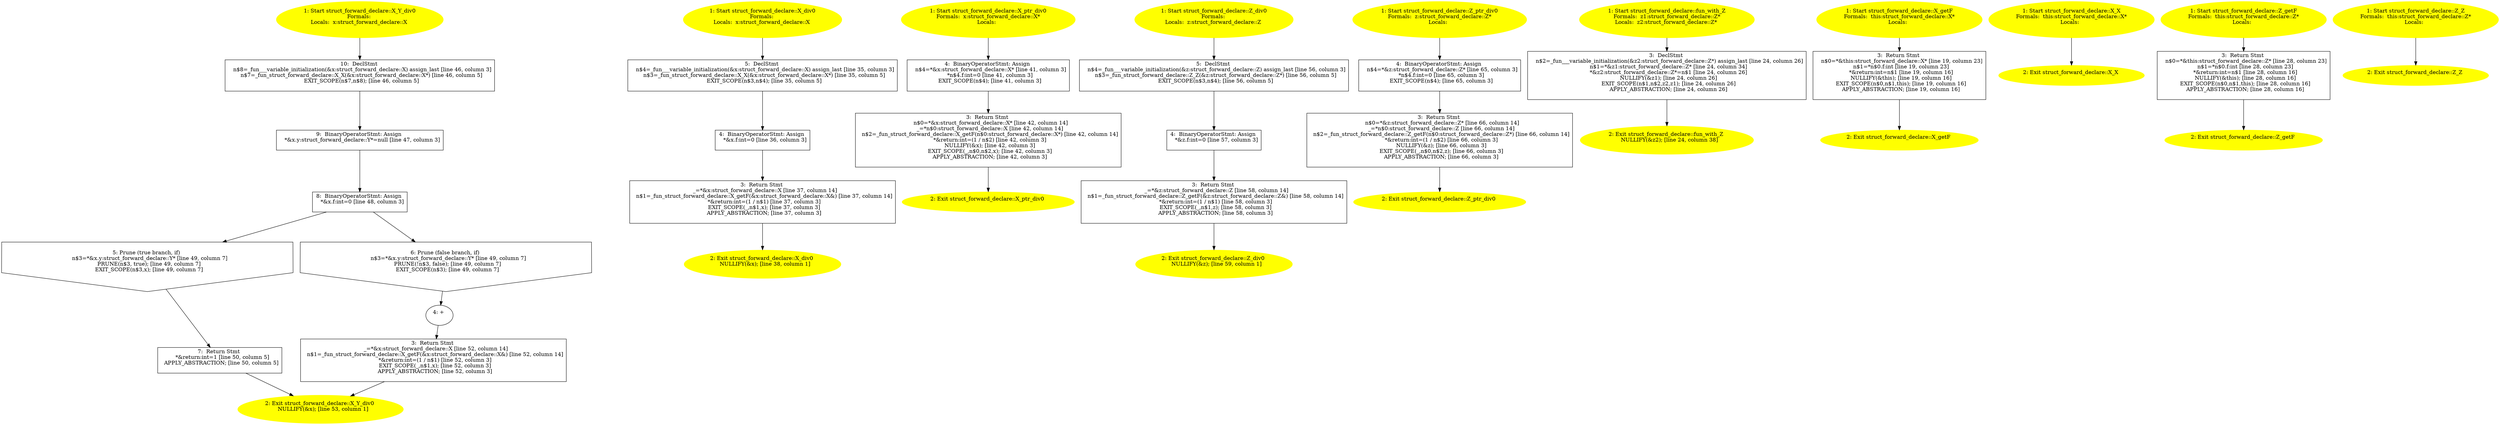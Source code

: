 /* @generated */
digraph cfg {
"X_Y_div0#struct_forward_declare#18042232259689408087.5a34dbeba09cf8550874dbfc508af917_1" [label="1: Start struct_forward_declare::X_Y_div0\nFormals: \nLocals:  x:struct_forward_declare::X \n  " color=yellow style=filled]
	

	 "X_Y_div0#struct_forward_declare#18042232259689408087.5a34dbeba09cf8550874dbfc508af917_1" -> "X_Y_div0#struct_forward_declare#18042232259689408087.5a34dbeba09cf8550874dbfc508af917_10" ;
"X_Y_div0#struct_forward_declare#18042232259689408087.5a34dbeba09cf8550874dbfc508af917_2" [label="2: Exit struct_forward_declare::X_Y_div0 \n   NULLIFY(&x); [line 53, column 1]\n " color=yellow style=filled]
	

"X_Y_div0#struct_forward_declare#18042232259689408087.5a34dbeba09cf8550874dbfc508af917_3" [label="3:  Return Stmt \n   _=*&x:struct_forward_declare::X [line 52, column 14]\n  n$1=_fun_struct_forward_declare::X_getF(&x:struct_forward_declare::X&) [line 52, column 14]\n  *&return:int=(1 / n$1) [line 52, column 3]\n  EXIT_SCOPE(_,n$1,x); [line 52, column 3]\n  APPLY_ABSTRACTION; [line 52, column 3]\n " shape="box"]
	

	 "X_Y_div0#struct_forward_declare#18042232259689408087.5a34dbeba09cf8550874dbfc508af917_3" -> "X_Y_div0#struct_forward_declare#18042232259689408087.5a34dbeba09cf8550874dbfc508af917_2" ;
"X_Y_div0#struct_forward_declare#18042232259689408087.5a34dbeba09cf8550874dbfc508af917_4" [label="4: + \n  " ]
	

	 "X_Y_div0#struct_forward_declare#18042232259689408087.5a34dbeba09cf8550874dbfc508af917_4" -> "X_Y_div0#struct_forward_declare#18042232259689408087.5a34dbeba09cf8550874dbfc508af917_3" ;
"X_Y_div0#struct_forward_declare#18042232259689408087.5a34dbeba09cf8550874dbfc508af917_5" [label="5: Prune (true branch, if) \n   n$3=*&x.y:struct_forward_declare::Y* [line 49, column 7]\n  PRUNE(n$3, true); [line 49, column 7]\n  EXIT_SCOPE(n$3,x); [line 49, column 7]\n " shape="invhouse"]
	

	 "X_Y_div0#struct_forward_declare#18042232259689408087.5a34dbeba09cf8550874dbfc508af917_5" -> "X_Y_div0#struct_forward_declare#18042232259689408087.5a34dbeba09cf8550874dbfc508af917_7" ;
"X_Y_div0#struct_forward_declare#18042232259689408087.5a34dbeba09cf8550874dbfc508af917_6" [label="6: Prune (false branch, if) \n   n$3=*&x.y:struct_forward_declare::Y* [line 49, column 7]\n  PRUNE(!n$3, false); [line 49, column 7]\n  EXIT_SCOPE(n$3); [line 49, column 7]\n " shape="invhouse"]
	

	 "X_Y_div0#struct_forward_declare#18042232259689408087.5a34dbeba09cf8550874dbfc508af917_6" -> "X_Y_div0#struct_forward_declare#18042232259689408087.5a34dbeba09cf8550874dbfc508af917_4" ;
"X_Y_div0#struct_forward_declare#18042232259689408087.5a34dbeba09cf8550874dbfc508af917_7" [label="7:  Return Stmt \n   *&return:int=1 [line 50, column 5]\n  APPLY_ABSTRACTION; [line 50, column 5]\n " shape="box"]
	

	 "X_Y_div0#struct_forward_declare#18042232259689408087.5a34dbeba09cf8550874dbfc508af917_7" -> "X_Y_div0#struct_forward_declare#18042232259689408087.5a34dbeba09cf8550874dbfc508af917_2" ;
"X_Y_div0#struct_forward_declare#18042232259689408087.5a34dbeba09cf8550874dbfc508af917_8" [label="8:  BinaryOperatorStmt: Assign \n   *&x.f:int=0 [line 48, column 3]\n " shape="box"]
	

	 "X_Y_div0#struct_forward_declare#18042232259689408087.5a34dbeba09cf8550874dbfc508af917_8" -> "X_Y_div0#struct_forward_declare#18042232259689408087.5a34dbeba09cf8550874dbfc508af917_5" ;
	 "X_Y_div0#struct_forward_declare#18042232259689408087.5a34dbeba09cf8550874dbfc508af917_8" -> "X_Y_div0#struct_forward_declare#18042232259689408087.5a34dbeba09cf8550874dbfc508af917_6" ;
"X_Y_div0#struct_forward_declare#18042232259689408087.5a34dbeba09cf8550874dbfc508af917_9" [label="9:  BinaryOperatorStmt: Assign \n   *&x.y:struct_forward_declare::Y*=null [line 47, column 3]\n " shape="box"]
	

	 "X_Y_div0#struct_forward_declare#18042232259689408087.5a34dbeba09cf8550874dbfc508af917_9" -> "X_Y_div0#struct_forward_declare#18042232259689408087.5a34dbeba09cf8550874dbfc508af917_8" ;
"X_Y_div0#struct_forward_declare#18042232259689408087.5a34dbeba09cf8550874dbfc508af917_10" [label="10:  DeclStmt \n   n$8=_fun___variable_initialization(&x:struct_forward_declare::X) assign_last [line 46, column 3]\n  n$7=_fun_struct_forward_declare::X_X(&x:struct_forward_declare::X*) [line 46, column 5]\n  EXIT_SCOPE(n$7,n$8); [line 46, column 5]\n " shape="box"]
	

	 "X_Y_div0#struct_forward_declare#18042232259689408087.5a34dbeba09cf8550874dbfc508af917_10" -> "X_Y_div0#struct_forward_declare#18042232259689408087.5a34dbeba09cf8550874dbfc508af917_9" ;
"X_div0#struct_forward_declare#14943490796844086809.e860fd7462df24ba7720802867a02ac2_1" [label="1: Start struct_forward_declare::X_div0\nFormals: \nLocals:  x:struct_forward_declare::X \n  " color=yellow style=filled]
	

	 "X_div0#struct_forward_declare#14943490796844086809.e860fd7462df24ba7720802867a02ac2_1" -> "X_div0#struct_forward_declare#14943490796844086809.e860fd7462df24ba7720802867a02ac2_5" ;
"X_div0#struct_forward_declare#14943490796844086809.e860fd7462df24ba7720802867a02ac2_2" [label="2: Exit struct_forward_declare::X_div0 \n   NULLIFY(&x); [line 38, column 1]\n " color=yellow style=filled]
	

"X_div0#struct_forward_declare#14943490796844086809.e860fd7462df24ba7720802867a02ac2_3" [label="3:  Return Stmt \n   _=*&x:struct_forward_declare::X [line 37, column 14]\n  n$1=_fun_struct_forward_declare::X_getF(&x:struct_forward_declare::X&) [line 37, column 14]\n  *&return:int=(1 / n$1) [line 37, column 3]\n  EXIT_SCOPE(_,n$1,x); [line 37, column 3]\n  APPLY_ABSTRACTION; [line 37, column 3]\n " shape="box"]
	

	 "X_div0#struct_forward_declare#14943490796844086809.e860fd7462df24ba7720802867a02ac2_3" -> "X_div0#struct_forward_declare#14943490796844086809.e860fd7462df24ba7720802867a02ac2_2" ;
"X_div0#struct_forward_declare#14943490796844086809.e860fd7462df24ba7720802867a02ac2_4" [label="4:  BinaryOperatorStmt: Assign \n   *&x.f:int=0 [line 36, column 3]\n " shape="box"]
	

	 "X_div0#struct_forward_declare#14943490796844086809.e860fd7462df24ba7720802867a02ac2_4" -> "X_div0#struct_forward_declare#14943490796844086809.e860fd7462df24ba7720802867a02ac2_3" ;
"X_div0#struct_forward_declare#14943490796844086809.e860fd7462df24ba7720802867a02ac2_5" [label="5:  DeclStmt \n   n$4=_fun___variable_initialization(&x:struct_forward_declare::X) assign_last [line 35, column 3]\n  n$3=_fun_struct_forward_declare::X_X(&x:struct_forward_declare::X*) [line 35, column 5]\n  EXIT_SCOPE(n$3,n$4); [line 35, column 5]\n " shape="box"]
	

	 "X_div0#struct_forward_declare#14943490796844086809.e860fd7462df24ba7720802867a02ac2_5" -> "X_div0#struct_forward_declare#14943490796844086809.e860fd7462df24ba7720802867a02ac2_4" ;
"X_ptr_div0#struct_forward_declare(class struct_forward_declare::X)#16748991602723853091.a5c80332fff139355cc770fc0a47092e_1" [label="1: Start struct_forward_declare::X_ptr_div0\nFormals:  x:struct_forward_declare::X*\nLocals:  \n  " color=yellow style=filled]
	

	 "X_ptr_div0#struct_forward_declare(class struct_forward_declare::X)#16748991602723853091.a5c80332fff139355cc770fc0a47092e_1" -> "X_ptr_div0#struct_forward_declare(class struct_forward_declare::X)#16748991602723853091.a5c80332fff139355cc770fc0a47092e_4" ;
"X_ptr_div0#struct_forward_declare(class struct_forward_declare::X)#16748991602723853091.a5c80332fff139355cc770fc0a47092e_2" [label="2: Exit struct_forward_declare::X_ptr_div0 \n  " color=yellow style=filled]
	

"X_ptr_div0#struct_forward_declare(class struct_forward_declare::X)#16748991602723853091.a5c80332fff139355cc770fc0a47092e_3" [label="3:  Return Stmt \n   n$0=*&x:struct_forward_declare::X* [line 42, column 14]\n  _=*n$0:struct_forward_declare::X [line 42, column 14]\n  n$2=_fun_struct_forward_declare::X_getF(n$0:struct_forward_declare::X*) [line 42, column 14]\n  *&return:int=(1 / n$2) [line 42, column 3]\n  NULLIFY(&x); [line 42, column 3]\n  EXIT_SCOPE(_,n$0,n$2,x); [line 42, column 3]\n  APPLY_ABSTRACTION; [line 42, column 3]\n " shape="box"]
	

	 "X_ptr_div0#struct_forward_declare(class struct_forward_declare::X)#16748991602723853091.a5c80332fff139355cc770fc0a47092e_3" -> "X_ptr_div0#struct_forward_declare(class struct_forward_declare::X)#16748991602723853091.a5c80332fff139355cc770fc0a47092e_2" ;
"X_ptr_div0#struct_forward_declare(class struct_forward_declare::X)#16748991602723853091.a5c80332fff139355cc770fc0a47092e_4" [label="4:  BinaryOperatorStmt: Assign \n   n$4=*&x:struct_forward_declare::X* [line 41, column 3]\n  *n$4.f:int=0 [line 41, column 3]\n  EXIT_SCOPE(n$4); [line 41, column 3]\n " shape="box"]
	

	 "X_ptr_div0#struct_forward_declare(class struct_forward_declare::X)#16748991602723853091.a5c80332fff139355cc770fc0a47092e_4" -> "X_ptr_div0#struct_forward_declare(class struct_forward_declare::X)#16748991602723853091.a5c80332fff139355cc770fc0a47092e_3" ;
"Z_div0#struct_forward_declare#1627203008264837059.744970cb2a0863ceafbc26504cb09faf_1" [label="1: Start struct_forward_declare::Z_div0\nFormals: \nLocals:  z:struct_forward_declare::Z \n  " color=yellow style=filled]
	

	 "Z_div0#struct_forward_declare#1627203008264837059.744970cb2a0863ceafbc26504cb09faf_1" -> "Z_div0#struct_forward_declare#1627203008264837059.744970cb2a0863ceafbc26504cb09faf_5" ;
"Z_div0#struct_forward_declare#1627203008264837059.744970cb2a0863ceafbc26504cb09faf_2" [label="2: Exit struct_forward_declare::Z_div0 \n   NULLIFY(&z); [line 59, column 1]\n " color=yellow style=filled]
	

"Z_div0#struct_forward_declare#1627203008264837059.744970cb2a0863ceafbc26504cb09faf_3" [label="3:  Return Stmt \n   _=*&z:struct_forward_declare::Z [line 58, column 14]\n  n$1=_fun_struct_forward_declare::Z_getF(&z:struct_forward_declare::Z&) [line 58, column 14]\n  *&return:int=(1 / n$1) [line 58, column 3]\n  EXIT_SCOPE(_,n$1,z); [line 58, column 3]\n  APPLY_ABSTRACTION; [line 58, column 3]\n " shape="box"]
	

	 "Z_div0#struct_forward_declare#1627203008264837059.744970cb2a0863ceafbc26504cb09faf_3" -> "Z_div0#struct_forward_declare#1627203008264837059.744970cb2a0863ceafbc26504cb09faf_2" ;
"Z_div0#struct_forward_declare#1627203008264837059.744970cb2a0863ceafbc26504cb09faf_4" [label="4:  BinaryOperatorStmt: Assign \n   *&z.f:int=0 [line 57, column 3]\n " shape="box"]
	

	 "Z_div0#struct_forward_declare#1627203008264837059.744970cb2a0863ceafbc26504cb09faf_4" -> "Z_div0#struct_forward_declare#1627203008264837059.744970cb2a0863ceafbc26504cb09faf_3" ;
"Z_div0#struct_forward_declare#1627203008264837059.744970cb2a0863ceafbc26504cb09faf_5" [label="5:  DeclStmt \n   n$4=_fun___variable_initialization(&z:struct_forward_declare::Z) assign_last [line 56, column 3]\n  n$3=_fun_struct_forward_declare::Z_Z(&z:struct_forward_declare::Z*) [line 56, column 5]\n  EXIT_SCOPE(n$3,n$4); [line 56, column 5]\n " shape="box"]
	

	 "Z_div0#struct_forward_declare#1627203008264837059.744970cb2a0863ceafbc26504cb09faf_5" -> "Z_div0#struct_forward_declare#1627203008264837059.744970cb2a0863ceafbc26504cb09faf_4" ;
"Z_ptr_div0#struct_forward_declare(class struct_forward_declare::Z)#18058661690516691263.ce600c6da403f28f2c501df577604772_1" [label="1: Start struct_forward_declare::Z_ptr_div0\nFormals:  z:struct_forward_declare::Z*\nLocals:  \n  " color=yellow style=filled]
	

	 "Z_ptr_div0#struct_forward_declare(class struct_forward_declare::Z)#18058661690516691263.ce600c6da403f28f2c501df577604772_1" -> "Z_ptr_div0#struct_forward_declare(class struct_forward_declare::Z)#18058661690516691263.ce600c6da403f28f2c501df577604772_4" ;
"Z_ptr_div0#struct_forward_declare(class struct_forward_declare::Z)#18058661690516691263.ce600c6da403f28f2c501df577604772_2" [label="2: Exit struct_forward_declare::Z_ptr_div0 \n  " color=yellow style=filled]
	

"Z_ptr_div0#struct_forward_declare(class struct_forward_declare::Z)#18058661690516691263.ce600c6da403f28f2c501df577604772_3" [label="3:  Return Stmt \n   n$0=*&z:struct_forward_declare::Z* [line 66, column 14]\n  _=*n$0:struct_forward_declare::Z [line 66, column 14]\n  n$2=_fun_struct_forward_declare::Z_getF(n$0:struct_forward_declare::Z*) [line 66, column 14]\n  *&return:int=(1 / n$2) [line 66, column 3]\n  NULLIFY(&z); [line 66, column 3]\n  EXIT_SCOPE(_,n$0,n$2,z); [line 66, column 3]\n  APPLY_ABSTRACTION; [line 66, column 3]\n " shape="box"]
	

	 "Z_ptr_div0#struct_forward_declare(class struct_forward_declare::Z)#18058661690516691263.ce600c6da403f28f2c501df577604772_3" -> "Z_ptr_div0#struct_forward_declare(class struct_forward_declare::Z)#18058661690516691263.ce600c6da403f28f2c501df577604772_2" ;
"Z_ptr_div0#struct_forward_declare(class struct_forward_declare::Z)#18058661690516691263.ce600c6da403f28f2c501df577604772_4" [label="4:  BinaryOperatorStmt: Assign \n   n$4=*&z:struct_forward_declare::Z* [line 65, column 3]\n  *n$4.f:int=0 [line 65, column 3]\n  EXIT_SCOPE(n$4); [line 65, column 3]\n " shape="box"]
	

	 "Z_ptr_div0#struct_forward_declare(class struct_forward_declare::Z)#18058661690516691263.ce600c6da403f28f2c501df577604772_4" -> "Z_ptr_div0#struct_forward_declare(class struct_forward_declare::Z)#18058661690516691263.ce600c6da403f28f2c501df577604772_3" ;
"fun_with_Z#struct_forward_declare(class struct_forward_declare::Z)#10740368644462176169.d708d356d0748993ed722a0113d84853_1" [label="1: Start struct_forward_declare::fun_with_Z\nFormals:  z1:struct_forward_declare::Z*\nLocals:  z2:struct_forward_declare::Z* \n  " color=yellow style=filled]
	

	 "fun_with_Z#struct_forward_declare(class struct_forward_declare::Z)#10740368644462176169.d708d356d0748993ed722a0113d84853_1" -> "fun_with_Z#struct_forward_declare(class struct_forward_declare::Z)#10740368644462176169.d708d356d0748993ed722a0113d84853_3" ;
"fun_with_Z#struct_forward_declare(class struct_forward_declare::Z)#10740368644462176169.d708d356d0748993ed722a0113d84853_2" [label="2: Exit struct_forward_declare::fun_with_Z \n   NULLIFY(&z2); [line 24, column 38]\n " color=yellow style=filled]
	

"fun_with_Z#struct_forward_declare(class struct_forward_declare::Z)#10740368644462176169.d708d356d0748993ed722a0113d84853_3" [label="3:  DeclStmt \n   n$2=_fun___variable_initialization(&z2:struct_forward_declare::Z*) assign_last [line 24, column 26]\n  n$1=*&z1:struct_forward_declare::Z* [line 24, column 34]\n  *&z2:struct_forward_declare::Z*=n$1 [line 24, column 26]\n  NULLIFY(&z1); [line 24, column 26]\n  EXIT_SCOPE(n$1,n$2,z2,z1); [line 24, column 26]\n  APPLY_ABSTRACTION; [line 24, column 26]\n " shape="box"]
	

	 "fun_with_Z#struct_forward_declare(class struct_forward_declare::Z)#10740368644462176169.d708d356d0748993ed722a0113d84853_3" -> "fun_with_Z#struct_forward_declare(class struct_forward_declare::Z)#10740368644462176169.d708d356d0748993ed722a0113d84853_2" ;
"getF#X#struct_forward_declare#(234869530037436282).15dd2207cd05d172845e5598032cd97a_1" [label="1: Start struct_forward_declare::X_getF\nFormals:  this:struct_forward_declare::X*\nLocals:  \n  " color=yellow style=filled]
	

	 "getF#X#struct_forward_declare#(234869530037436282).15dd2207cd05d172845e5598032cd97a_1" -> "getF#X#struct_forward_declare#(234869530037436282).15dd2207cd05d172845e5598032cd97a_3" ;
"getF#X#struct_forward_declare#(234869530037436282).15dd2207cd05d172845e5598032cd97a_2" [label="2: Exit struct_forward_declare::X_getF \n  " color=yellow style=filled]
	

"getF#X#struct_forward_declare#(234869530037436282).15dd2207cd05d172845e5598032cd97a_3" [label="3:  Return Stmt \n   n$0=*&this:struct_forward_declare::X* [line 19, column 23]\n  n$1=*n$0.f:int [line 19, column 23]\n  *&return:int=n$1 [line 19, column 16]\n  NULLIFY(&this); [line 19, column 16]\n  EXIT_SCOPE(n$0,n$1,this); [line 19, column 16]\n  APPLY_ABSTRACTION; [line 19, column 16]\n " shape="box"]
	

	 "getF#X#struct_forward_declare#(234869530037436282).15dd2207cd05d172845e5598032cd97a_3" -> "getF#X#struct_forward_declare#(234869530037436282).15dd2207cd05d172845e5598032cd97a_2" ;
"X#X#struct_forward_declare#{12172734746422509138}.f95806aaac40e962cb02caab9f49a493_1" [label="1: Start struct_forward_declare::X_X\nFormals:  this:struct_forward_declare::X*\nLocals:  \n  " color=yellow style=filled]
	

	 "X#X#struct_forward_declare#{12172734746422509138}.f95806aaac40e962cb02caab9f49a493_1" -> "X#X#struct_forward_declare#{12172734746422509138}.f95806aaac40e962cb02caab9f49a493_2" ;
"X#X#struct_forward_declare#{12172734746422509138}.f95806aaac40e962cb02caab9f49a493_2" [label="2: Exit struct_forward_declare::X_X \n  " color=yellow style=filled]
	

"getF#Z#struct_forward_declare#(5569044973946019300).d77d2dfdba7ae36577dff1573b1c79e7_1" [label="1: Start struct_forward_declare::Z_getF\nFormals:  this:struct_forward_declare::Z*\nLocals:  \n  " color=yellow style=filled]
	

	 "getF#Z#struct_forward_declare#(5569044973946019300).d77d2dfdba7ae36577dff1573b1c79e7_1" -> "getF#Z#struct_forward_declare#(5569044973946019300).d77d2dfdba7ae36577dff1573b1c79e7_3" ;
"getF#Z#struct_forward_declare#(5569044973946019300).d77d2dfdba7ae36577dff1573b1c79e7_2" [label="2: Exit struct_forward_declare::Z_getF \n  " color=yellow style=filled]
	

"getF#Z#struct_forward_declare#(5569044973946019300).d77d2dfdba7ae36577dff1573b1c79e7_3" [label="3:  Return Stmt \n   n$0=*&this:struct_forward_declare::Z* [line 28, column 23]\n  n$1=*n$0.f:int [line 28, column 23]\n  *&return:int=n$1 [line 28, column 16]\n  NULLIFY(&this); [line 28, column 16]\n  EXIT_SCOPE(n$0,n$1,this); [line 28, column 16]\n  APPLY_ABSTRACTION; [line 28, column 16]\n " shape="box"]
	

	 "getF#Z#struct_forward_declare#(5569044973946019300).d77d2dfdba7ae36577dff1573b1c79e7_3" -> "getF#Z#struct_forward_declare#(5569044973946019300).d77d2dfdba7ae36577dff1573b1c79e7_2" ;
"Z#Z#struct_forward_declare#{16651271592300819332}.ef9c70a1786f586f582ba5bab79ecd77_1" [label="1: Start struct_forward_declare::Z_Z\nFormals:  this:struct_forward_declare::Z*\nLocals:  \n  " color=yellow style=filled]
	

	 "Z#Z#struct_forward_declare#{16651271592300819332}.ef9c70a1786f586f582ba5bab79ecd77_1" -> "Z#Z#struct_forward_declare#{16651271592300819332}.ef9c70a1786f586f582ba5bab79ecd77_2" ;
"Z#Z#struct_forward_declare#{16651271592300819332}.ef9c70a1786f586f582ba5bab79ecd77_2" [label="2: Exit struct_forward_declare::Z_Z \n  " color=yellow style=filled]
	

}
